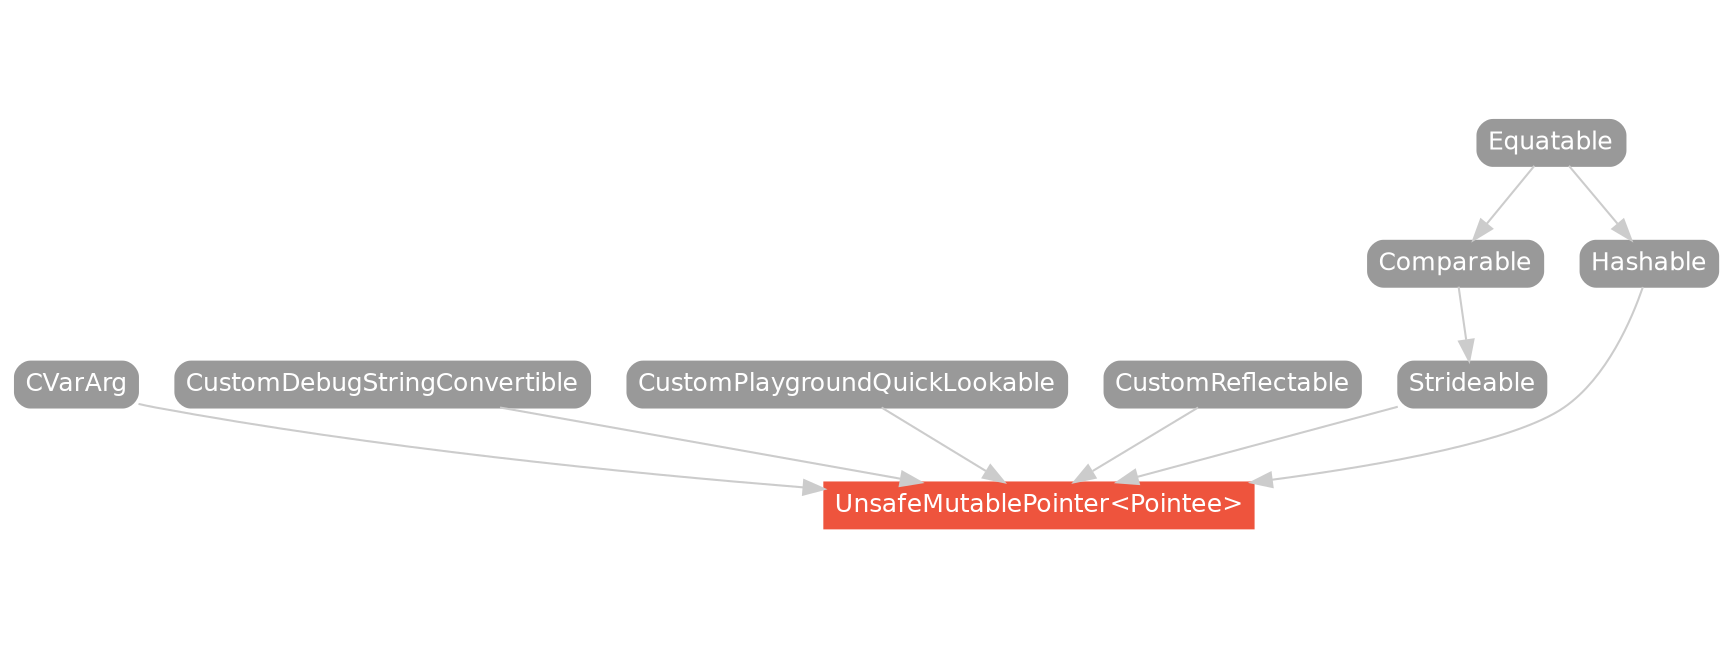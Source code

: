 strict digraph "UnsafeMutablePointer<Pointee> - Type Hierarchy - SwiftDoc.org" {
    pad="0.1,0.8"
    node [shape=box, style="filled,rounded", color="#999999", fillcolor="#999999", fontcolor=white, fontname=Helvetica, fontnames="Helvetica,sansserif", fontsize=12, margin="0.07,0.05", height="0.3"]
    edge [color="#cccccc"]
    "CVarArg" [URL="/protocol/CVarArg/hierarchy/"]
    "Comparable" [URL="/protocol/Comparable/hierarchy/"]
    "CustomDebugStringConvertible" [URL="/protocol/CustomDebugStringConvertible/hierarchy/"]
    "CustomPlaygroundQuickLookable" [URL="/protocol/CustomPlaygroundQuickLookable/hierarchy/"]
    "CustomReflectable" [URL="/protocol/CustomReflectable/hierarchy/"]
    "Equatable" [URL="/protocol/Equatable/hierarchy/"]
    "Hashable" [URL="/protocol/Hashable/hierarchy/"]
    "Strideable" [URL="/protocol/Strideable/hierarchy/"]
    "UnsafeMutablePointer<Pointee>" [URL="/type/UnsafeMutablePointer/", style="filled", fillcolor="#ee543d", color="#ee543d"]    "Hashable" -> "UnsafeMutablePointer<Pointee>"
    "Strideable" -> "UnsafeMutablePointer<Pointee>"
    "CustomDebugStringConvertible" -> "UnsafeMutablePointer<Pointee>"
    "CustomReflectable" -> "UnsafeMutablePointer<Pointee>"
    "CustomPlaygroundQuickLookable" -> "UnsafeMutablePointer<Pointee>"
    "CVarArg" -> "UnsafeMutablePointer<Pointee>"
    "Equatable" -> "Hashable"
    "Comparable" -> "Strideable"
    "Equatable" -> "Comparable"
    subgraph Types {
        rank = max; "UnsafeMutablePointer<Pointee>";
    }
}